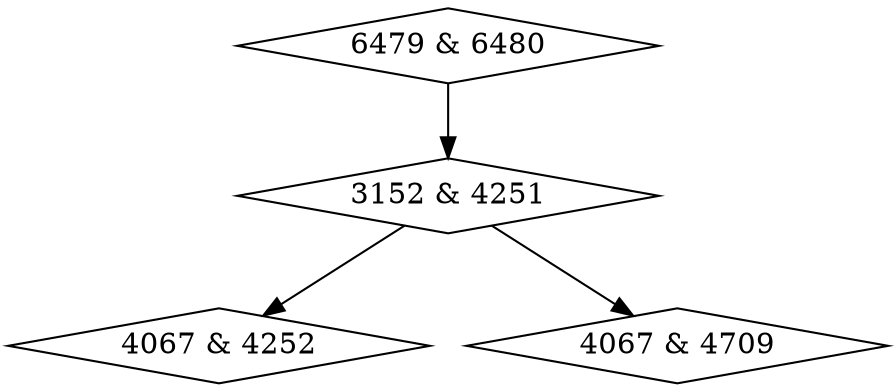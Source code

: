 digraph {
0 [label = "3152 & 4251", shape = diamond];
1 [label = "4067 & 4252", shape = diamond];
2 [label = "4067 & 4709", shape = diamond];
3 [label = "6479 & 6480", shape = diamond];
0->1;
0->2;
3->0;
}
